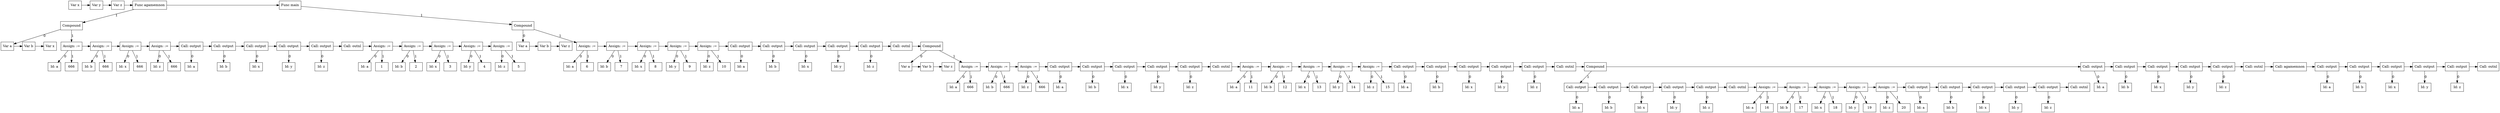 digraph G {
node0 [label="Var x"; shape=box];
subgraph SibNames_0 {
rankdir="LR"; rank="same";
node0 [label="Var x"; shape=box];
node1 [label="Var y"; shape=box];
node2 [label="Var z"; shape=box];
node45 [label="Func agamemnon"; shape=box];
node187 [label="Func main"; shape=box];
}

subgraph SibPtrs_0 {
rankdir="LR";
node0 -> node1;
node1 -> node2;
node2 -> node45;
node45 -> node187;
}

subgraph childNames_45 {
rankdir="LR"; rank="same"; ordering=out
node44 [label="Compound"; shape=box];
}

subgraph childPtrs_45 {
rankdir="TB";
node45 -> node44 [label="1"];
}

subgraph childNames_44 {
rankdir="LR"; rank="same"; ordering=out
node3 [label="Var a"; shape=box];
node8 [label="Assign: :="; shape=box];
}

subgraph childPtrs_44 {
rankdir="TB";
node44 -> node3 [label="0"];
node44 -> node8 [label="1"];
}

subgraph SibNames_3 {
rankdir="LR"; rank="same";
node3 [label="Var a"; shape=box];
node4 [label="Var b"; shape=box];
node5 [label="Var x"; shape=box];
}

subgraph SibPtrs_3 {
rankdir="LR";
node3 -> node4;
node4 -> node5;
}

subgraph childNames_8 {
rankdir="LR"; rank="same"; ordering=out
node6 [label="Id: a"; shape=box];
node7 [label="666"; shape=box];
}

subgraph childPtrs_8 {
rankdir="TB";
node8 -> node6 [label="0"];
node8 -> node7 [label="1"];
}

subgraph SibNames_8 {
rankdir="LR"; rank="same";
node8 [label="Assign: :="; shape=box];
node11 [label="Assign: :="; shape=box];
node14 [label="Assign: :="; shape=box];
node17 [label="Assign: :="; shape=box];
node19 [label="Call: output"; shape=box];
node21 [label="Call: output"; shape=box];
node23 [label="Call: output"; shape=box];
node25 [label="Call: output"; shape=box];
node27 [label="Call: output"; shape=box];
node28 [label="Call: outnl"; shape=box];
node31 [label="Assign: :="; shape=box];
node34 [label="Assign: :="; shape=box];
node37 [label="Assign: :="; shape=box];
node40 [label="Assign: :="; shape=box];
node43 [label="Assign: :="; shape=box];
}

subgraph SibPtrs_8 {
rankdir="LR";
node8 -> node11;
node11 -> node14;
node14 -> node17;
node17 -> node19;
node19 -> node21;
node21 -> node23;
node23 -> node25;
node25 -> node27;
node27 -> node28;
node28 -> node31;
node31 -> node34;
node34 -> node37;
node37 -> node40;
node40 -> node43;
}

subgraph childNames_11 {
rankdir="LR"; rank="same"; ordering=out
node9 [label="Id: b"; shape=box];
node10 [label="666"; shape=box];
}

subgraph childPtrs_11 {
rankdir="TB";
node11 -> node9 [label="0"];
node11 -> node10 [label="1"];
}

subgraph childNames_14 {
rankdir="LR"; rank="same"; ordering=out
node12 [label="Id: x"; shape=box];
node13 [label="666"; shape=box];
}

subgraph childPtrs_14 {
rankdir="TB";
node14 -> node12 [label="0"];
node14 -> node13 [label="1"];
}

subgraph childNames_17 {
rankdir="LR"; rank="same"; ordering=out
node15 [label="Id: z"; shape=box];
node16 [label="666"; shape=box];
}

subgraph childPtrs_17 {
rankdir="TB";
node17 -> node15 [label="0"];
node17 -> node16 [label="1"];
}

subgraph childNames_19 {
rankdir="LR"; rank="same"; ordering=out
node18 [label="Id: a"; shape=box];
}

subgraph childPtrs_19 {
rankdir="TB";
node19 -> node18 [label="0"];
}

subgraph childNames_21 {
rankdir="LR"; rank="same"; ordering=out
node20 [label="Id: b"; shape=box];
}

subgraph childPtrs_21 {
rankdir="TB";
node21 -> node20 [label="0"];
}

subgraph childNames_23 {
rankdir="LR"; rank="same"; ordering=out
node22 [label="Id: x"; shape=box];
}

subgraph childPtrs_23 {
rankdir="TB";
node23 -> node22 [label="0"];
}

subgraph childNames_25 {
rankdir="LR"; rank="same"; ordering=out
node24 [label="Id: y"; shape=box];
}

subgraph childPtrs_25 {
rankdir="TB";
node25 -> node24 [label="0"];
}

subgraph childNames_27 {
rankdir="LR"; rank="same"; ordering=out
node26 [label="Id: z"; shape=box];
}

subgraph childPtrs_27 {
rankdir="TB";
node27 -> node26 [label="0"];
}

subgraph childNames_31 {
rankdir="LR"; rank="same"; ordering=out
node29 [label="Id: a"; shape=box];
node30 [label="1"; shape=box];
}

subgraph childPtrs_31 {
rankdir="TB";
node31 -> node29 [label="0"];
node31 -> node30 [label="1"];
}

subgraph childNames_34 {
rankdir="LR"; rank="same"; ordering=out
node32 [label="Id: b"; shape=box];
node33 [label="2"; shape=box];
}

subgraph childPtrs_34 {
rankdir="TB";
node34 -> node32 [label="0"];
node34 -> node33 [label="1"];
}

subgraph childNames_37 {
rankdir="LR"; rank="same"; ordering=out
node35 [label="Id: x"; shape=box];
node36 [label="3"; shape=box];
}

subgraph childPtrs_37 {
rankdir="TB";
node37 -> node35 [label="0"];
node37 -> node36 [label="1"];
}

subgraph childNames_40 {
rankdir="LR"; rank="same"; ordering=out
node38 [label="Id: y"; shape=box];
node39 [label="4"; shape=box];
}

subgraph childPtrs_40 {
rankdir="TB";
node40 -> node38 [label="0"];
node40 -> node39 [label="1"];
}

subgraph childNames_43 {
rankdir="LR"; rank="same"; ordering=out
node41 [label="Id: z"; shape=box];
node42 [label="5"; shape=box];
}

subgraph childPtrs_43 {
rankdir="TB";
node43 -> node41 [label="0"];
node43 -> node42 [label="1"];
}

subgraph childNames_187 {
rankdir="LR"; rank="same"; ordering=out
node186 [label="Compound"; shape=box];
}

subgraph childPtrs_187 {
rankdir="TB";
node187 -> node186 [label="1"];
}

subgraph childNames_186 {
rankdir="LR"; rank="same"; ordering=out
node46 [label="Var a"; shape=box];
node51 [label="Assign: :="; shape=box];
}

subgraph childPtrs_186 {
rankdir="TB";
node186 -> node46 [label="0"];
node186 -> node51 [label="1"];
}

subgraph SibNames_46 {
rankdir="LR"; rank="same";
node46 [label="Var a"; shape=box];
node47 [label="Var b"; shape=box];
node48 [label="Var z"; shape=box];
}

subgraph SibPtrs_46 {
rankdir="LR";
node46 -> node47;
node47 -> node48;
}

subgraph childNames_51 {
rankdir="LR"; rank="same"; ordering=out
node49 [label="Id: a"; shape=box];
node50 [label="6"; shape=box];
}

subgraph childPtrs_51 {
rankdir="TB";
node51 -> node49 [label="0"];
node51 -> node50 [label="1"];
}

subgraph SibNames_51 {
rankdir="LR"; rank="same";
node51 [label="Assign: :="; shape=box];
node54 [label="Assign: :="; shape=box];
node57 [label="Assign: :="; shape=box];
node60 [label="Assign: :="; shape=box];
node63 [label="Assign: :="; shape=box];
node65 [label="Call: output"; shape=box];
node67 [label="Call: output"; shape=box];
node69 [label="Call: output"; shape=box];
node71 [label="Call: output"; shape=box];
node73 [label="Call: output"; shape=box];
node74 [label="Call: outnl"; shape=box];
node185 [label="Compound"; shape=box];
}

subgraph SibPtrs_51 {
rankdir="LR";
node51 -> node54;
node54 -> node57;
node57 -> node60;
node60 -> node63;
node63 -> node65;
node65 -> node67;
node67 -> node69;
node69 -> node71;
node71 -> node73;
node73 -> node74;
node74 -> node185;
}

subgraph childNames_54 {
rankdir="LR"; rank="same"; ordering=out
node52 [label="Id: b"; shape=box];
node53 [label="7"; shape=box];
}

subgraph childPtrs_54 {
rankdir="TB";
node54 -> node52 [label="0"];
node54 -> node53 [label="1"];
}

subgraph childNames_57 {
rankdir="LR"; rank="same"; ordering=out
node55 [label="Id: x"; shape=box];
node56 [label="8"; shape=box];
}

subgraph childPtrs_57 {
rankdir="TB";
node57 -> node55 [label="0"];
node57 -> node56 [label="1"];
}

subgraph childNames_60 {
rankdir="LR"; rank="same"; ordering=out
node58 [label="Id: y"; shape=box];
node59 [label="9"; shape=box];
}

subgraph childPtrs_60 {
rankdir="TB";
node60 -> node58 [label="0"];
node60 -> node59 [label="1"];
}

subgraph childNames_63 {
rankdir="LR"; rank="same"; ordering=out
node61 [label="Id: z"; shape=box];
node62 [label="10"; shape=box];
}

subgraph childPtrs_63 {
rankdir="TB";
node63 -> node61 [label="0"];
node63 -> node62 [label="1"];
}

subgraph childNames_65 {
rankdir="LR"; rank="same"; ordering=out
node64 [label="Id: a"; shape=box];
}

subgraph childPtrs_65 {
rankdir="TB";
node65 -> node64 [label="0"];
}

subgraph childNames_67 {
rankdir="LR"; rank="same"; ordering=out
node66 [label="Id: b"; shape=box];
}

subgraph childPtrs_67 {
rankdir="TB";
node67 -> node66 [label="0"];
}

subgraph childNames_69 {
rankdir="LR"; rank="same"; ordering=out
node68 [label="Id: x"; shape=box];
}

subgraph childPtrs_69 {
rankdir="TB";
node69 -> node68 [label="0"];
}

subgraph childNames_71 {
rankdir="LR"; rank="same"; ordering=out
node70 [label="Id: y"; shape=box];
}

subgraph childPtrs_71 {
rankdir="TB";
node71 -> node70 [label="0"];
}

subgraph childNames_73 {
rankdir="LR"; rank="same"; ordering=out
node72 [label="Id: z"; shape=box];
}

subgraph childPtrs_73 {
rankdir="TB";
node73 -> node72 [label="0"];
}

subgraph childNames_185 {
rankdir="LR"; rank="same"; ordering=out
node75 [label="Var a"; shape=box];
node80 [label="Assign: :="; shape=box];
}

subgraph childPtrs_185 {
rankdir="TB";
node185 -> node75 [label="0"];
node185 -> node80 [label="1"];
}

subgraph SibNames_75 {
rankdir="LR"; rank="same";
node75 [label="Var a"; shape=box];
node76 [label="Var b"; shape=box];
node77 [label="Var z"; shape=box];
}

subgraph SibPtrs_75 {
rankdir="LR";
node75 -> node76;
node76 -> node77;
}

subgraph childNames_80 {
rankdir="LR"; rank="same"; ordering=out
node78 [label="Id: a"; shape=box];
node79 [label="666"; shape=box];
}

subgraph childPtrs_80 {
rankdir="TB";
node80 -> node78 [label="0"];
node80 -> node79 [label="1"];
}

subgraph SibNames_80 {
rankdir="LR"; rank="same";
node80 [label="Assign: :="; shape=box];
node83 [label="Assign: :="; shape=box];
node86 [label="Assign: :="; shape=box];
node88 [label="Call: output"; shape=box];
node90 [label="Call: output"; shape=box];
node92 [label="Call: output"; shape=box];
node94 [label="Call: output"; shape=box];
node96 [label="Call: output"; shape=box];
node97 [label="Call: outnl"; shape=box];
node100 [label="Assign: :="; shape=box];
node103 [label="Assign: :="; shape=box];
node106 [label="Assign: :="; shape=box];
node109 [label="Assign: :="; shape=box];
node112 [label="Assign: :="; shape=box];
node114 [label="Call: output"; shape=box];
node116 [label="Call: output"; shape=box];
node118 [label="Call: output"; shape=box];
node120 [label="Call: output"; shape=box];
node122 [label="Call: output"; shape=box];
node123 [label="Call: outnl"; shape=box];
node161 [label="Compound"; shape=box];
node163 [label="Call: output"; shape=box];
node165 [label="Call: output"; shape=box];
node167 [label="Call: output"; shape=box];
node169 [label="Call: output"; shape=box];
node171 [label="Call: output"; shape=box];
node172 [label="Call: outnl"; shape=box];
node173 [label="Call: agamemnon"; shape=box];
node175 [label="Call: output"; shape=box];
node177 [label="Call: output"; shape=box];
node179 [label="Call: output"; shape=box];
node181 [label="Call: output"; shape=box];
node183 [label="Call: output"; shape=box];
node184 [label="Call: outnl"; shape=box];
}

subgraph SibPtrs_80 {
rankdir="LR";
node80 -> node83;
node83 -> node86;
node86 -> node88;
node88 -> node90;
node90 -> node92;
node92 -> node94;
node94 -> node96;
node96 -> node97;
node97 -> node100;
node100 -> node103;
node103 -> node106;
node106 -> node109;
node109 -> node112;
node112 -> node114;
node114 -> node116;
node116 -> node118;
node118 -> node120;
node120 -> node122;
node122 -> node123;
node123 -> node161;
node161 -> node163;
node163 -> node165;
node165 -> node167;
node167 -> node169;
node169 -> node171;
node171 -> node172;
node172 -> node173;
node173 -> node175;
node175 -> node177;
node177 -> node179;
node179 -> node181;
node181 -> node183;
node183 -> node184;
}

subgraph childNames_83 {
rankdir="LR"; rank="same"; ordering=out
node81 [label="Id: b"; shape=box];
node82 [label="666"; shape=box];
}

subgraph childPtrs_83 {
rankdir="TB";
node83 -> node81 [label="0"];
node83 -> node82 [label="1"];
}

subgraph childNames_86 {
rankdir="LR"; rank="same"; ordering=out
node84 [label="Id: z"; shape=box];
node85 [label="666"; shape=box];
}

subgraph childPtrs_86 {
rankdir="TB";
node86 -> node84 [label="0"];
node86 -> node85 [label="1"];
}

subgraph childNames_88 {
rankdir="LR"; rank="same"; ordering=out
node87 [label="Id: a"; shape=box];
}

subgraph childPtrs_88 {
rankdir="TB";
node88 -> node87 [label="0"];
}

subgraph childNames_90 {
rankdir="LR"; rank="same"; ordering=out
node89 [label="Id: b"; shape=box];
}

subgraph childPtrs_90 {
rankdir="TB";
node90 -> node89 [label="0"];
}

subgraph childNames_92 {
rankdir="LR"; rank="same"; ordering=out
node91 [label="Id: x"; shape=box];
}

subgraph childPtrs_92 {
rankdir="TB";
node92 -> node91 [label="0"];
}

subgraph childNames_94 {
rankdir="LR"; rank="same"; ordering=out
node93 [label="Id: y"; shape=box];
}

subgraph childPtrs_94 {
rankdir="TB";
node94 -> node93 [label="0"];
}

subgraph childNames_96 {
rankdir="LR"; rank="same"; ordering=out
node95 [label="Id: z"; shape=box];
}

subgraph childPtrs_96 {
rankdir="TB";
node96 -> node95 [label="0"];
}

subgraph childNames_100 {
rankdir="LR"; rank="same"; ordering=out
node98 [label="Id: a"; shape=box];
node99 [label="11"; shape=box];
}

subgraph childPtrs_100 {
rankdir="TB";
node100 -> node98 [label="0"];
node100 -> node99 [label="1"];
}

subgraph childNames_103 {
rankdir="LR"; rank="same"; ordering=out
node101 [label="Id: b"; shape=box];
node102 [label="12"; shape=box];
}

subgraph childPtrs_103 {
rankdir="TB";
node103 -> node101 [label="0"];
node103 -> node102 [label="1"];
}

subgraph childNames_106 {
rankdir="LR"; rank="same"; ordering=out
node104 [label="Id: x"; shape=box];
node105 [label="13"; shape=box];
}

subgraph childPtrs_106 {
rankdir="TB";
node106 -> node104 [label="0"];
node106 -> node105 [label="1"];
}

subgraph childNames_109 {
rankdir="LR"; rank="same"; ordering=out
node107 [label="Id: y"; shape=box];
node108 [label="14"; shape=box];
}

subgraph childPtrs_109 {
rankdir="TB";
node109 -> node107 [label="0"];
node109 -> node108 [label="1"];
}

subgraph childNames_112 {
rankdir="LR"; rank="same"; ordering=out
node110 [label="Id: z"; shape=box];
node111 [label="15"; shape=box];
}

subgraph childPtrs_112 {
rankdir="TB";
node112 -> node110 [label="0"];
node112 -> node111 [label="1"];
}

subgraph childNames_114 {
rankdir="LR"; rank="same"; ordering=out
node113 [label="Id: a"; shape=box];
}

subgraph childPtrs_114 {
rankdir="TB";
node114 -> node113 [label="0"];
}

subgraph childNames_116 {
rankdir="LR"; rank="same"; ordering=out
node115 [label="Id: b"; shape=box];
}

subgraph childPtrs_116 {
rankdir="TB";
node116 -> node115 [label="0"];
}

subgraph childNames_118 {
rankdir="LR"; rank="same"; ordering=out
node117 [label="Id: x"; shape=box];
}

subgraph childPtrs_118 {
rankdir="TB";
node118 -> node117 [label="0"];
}

subgraph childNames_120 {
rankdir="LR"; rank="same"; ordering=out
node119 [label="Id: y"; shape=box];
}

subgraph childPtrs_120 {
rankdir="TB";
node120 -> node119 [label="0"];
}

subgraph childNames_122 {
rankdir="LR"; rank="same"; ordering=out
node121 [label="Id: z"; shape=box];
}

subgraph childPtrs_122 {
rankdir="TB";
node122 -> node121 [label="0"];
}

subgraph childNames_161 {
rankdir="LR"; rank="same"; ordering=out
node125 [label="Call: output"; shape=box];
}

subgraph childPtrs_161 {
rankdir="TB";
node161 -> node125 [label="1"];
}

subgraph childNames_125 {
rankdir="LR"; rank="same"; ordering=out
node124 [label="Id: a"; shape=box];
}

subgraph childPtrs_125 {
rankdir="TB";
node125 -> node124 [label="0"];
}

subgraph SibNames_125 {
rankdir="LR"; rank="same";
node125 [label="Call: output"; shape=box];
node127 [label="Call: output"; shape=box];
node129 [label="Call: output"; shape=box];
node131 [label="Call: output"; shape=box];
node133 [label="Call: output"; shape=box];
node134 [label="Call: outnl"; shape=box];
node137 [label="Assign: :="; shape=box];
node140 [label="Assign: :="; shape=box];
node143 [label="Assign: :="; shape=box];
node146 [label="Assign: :="; shape=box];
node149 [label="Assign: :="; shape=box];
node151 [label="Call: output"; shape=box];
node153 [label="Call: output"; shape=box];
node155 [label="Call: output"; shape=box];
node157 [label="Call: output"; shape=box];
node159 [label="Call: output"; shape=box];
node160 [label="Call: outnl"; shape=box];
}

subgraph SibPtrs_125 {
rankdir="LR";
node125 -> node127;
node127 -> node129;
node129 -> node131;
node131 -> node133;
node133 -> node134;
node134 -> node137;
node137 -> node140;
node140 -> node143;
node143 -> node146;
node146 -> node149;
node149 -> node151;
node151 -> node153;
node153 -> node155;
node155 -> node157;
node157 -> node159;
node159 -> node160;
}

subgraph childNames_127 {
rankdir="LR"; rank="same"; ordering=out
node126 [label="Id: b"; shape=box];
}

subgraph childPtrs_127 {
rankdir="TB";
node127 -> node126 [label="0"];
}

subgraph childNames_129 {
rankdir="LR"; rank="same"; ordering=out
node128 [label="Id: x"; shape=box];
}

subgraph childPtrs_129 {
rankdir="TB";
node129 -> node128 [label="0"];
}

subgraph childNames_131 {
rankdir="LR"; rank="same"; ordering=out
node130 [label="Id: y"; shape=box];
}

subgraph childPtrs_131 {
rankdir="TB";
node131 -> node130 [label="0"];
}

subgraph childNames_133 {
rankdir="LR"; rank="same"; ordering=out
node132 [label="Id: z"; shape=box];
}

subgraph childPtrs_133 {
rankdir="TB";
node133 -> node132 [label="0"];
}

subgraph childNames_137 {
rankdir="LR"; rank="same"; ordering=out
node135 [label="Id: a"; shape=box];
node136 [label="16"; shape=box];
}

subgraph childPtrs_137 {
rankdir="TB";
node137 -> node135 [label="0"];
node137 -> node136 [label="1"];
}

subgraph childNames_140 {
rankdir="LR"; rank="same"; ordering=out
node138 [label="Id: b"; shape=box];
node139 [label="17"; shape=box];
}

subgraph childPtrs_140 {
rankdir="TB";
node140 -> node138 [label="0"];
node140 -> node139 [label="1"];
}

subgraph childNames_143 {
rankdir="LR"; rank="same"; ordering=out
node141 [label="Id: x"; shape=box];
node142 [label="18"; shape=box];
}

subgraph childPtrs_143 {
rankdir="TB";
node143 -> node141 [label="0"];
node143 -> node142 [label="1"];
}

subgraph childNames_146 {
rankdir="LR"; rank="same"; ordering=out
node144 [label="Id: y"; shape=box];
node145 [label="19"; shape=box];
}

subgraph childPtrs_146 {
rankdir="TB";
node146 -> node144 [label="0"];
node146 -> node145 [label="1"];
}

subgraph childNames_149 {
rankdir="LR"; rank="same"; ordering=out
node147 [label="Id: z"; shape=box];
node148 [label="20"; shape=box];
}

subgraph childPtrs_149 {
rankdir="TB";
node149 -> node147 [label="0"];
node149 -> node148 [label="1"];
}

subgraph childNames_151 {
rankdir="LR"; rank="same"; ordering=out
node150 [label="Id: a"; shape=box];
}

subgraph childPtrs_151 {
rankdir="TB";
node151 -> node150 [label="0"];
}

subgraph childNames_153 {
rankdir="LR"; rank="same"; ordering=out
node152 [label="Id: b"; shape=box];
}

subgraph childPtrs_153 {
rankdir="TB";
node153 -> node152 [label="0"];
}

subgraph childNames_155 {
rankdir="LR"; rank="same"; ordering=out
node154 [label="Id: x"; shape=box];
}

subgraph childPtrs_155 {
rankdir="TB";
node155 -> node154 [label="0"];
}

subgraph childNames_157 {
rankdir="LR"; rank="same"; ordering=out
node156 [label="Id: y"; shape=box];
}

subgraph childPtrs_157 {
rankdir="TB";
node157 -> node156 [label="0"];
}

subgraph childNames_159 {
rankdir="LR"; rank="same"; ordering=out
node158 [label="Id: z"; shape=box];
}

subgraph childPtrs_159 {
rankdir="TB";
node159 -> node158 [label="0"];
}

subgraph childNames_163 {
rankdir="LR"; rank="same"; ordering=out
node162 [label="Id: a"; shape=box];
}

subgraph childPtrs_163 {
rankdir="TB";
node163 -> node162 [label="0"];
}

subgraph childNames_165 {
rankdir="LR"; rank="same"; ordering=out
node164 [label="Id: b"; shape=box];
}

subgraph childPtrs_165 {
rankdir="TB";
node165 -> node164 [label="0"];
}

subgraph childNames_167 {
rankdir="LR"; rank="same"; ordering=out
node166 [label="Id: x"; shape=box];
}

subgraph childPtrs_167 {
rankdir="TB";
node167 -> node166 [label="0"];
}

subgraph childNames_169 {
rankdir="LR"; rank="same"; ordering=out
node168 [label="Id: y"; shape=box];
}

subgraph childPtrs_169 {
rankdir="TB";
node169 -> node168 [label="0"];
}

subgraph childNames_171 {
rankdir="LR"; rank="same"; ordering=out
node170 [label="Id: z"; shape=box];
}

subgraph childPtrs_171 {
rankdir="TB";
node171 -> node170 [label="0"];
}

subgraph childNames_175 {
rankdir="LR"; rank="same"; ordering=out
node174 [label="Id: a"; shape=box];
}

subgraph childPtrs_175 {
rankdir="TB";
node175 -> node174 [label="0"];
}

subgraph childNames_177 {
rankdir="LR"; rank="same"; ordering=out
node176 [label="Id: b"; shape=box];
}

subgraph childPtrs_177 {
rankdir="TB";
node177 -> node176 [label="0"];
}

subgraph childNames_179 {
rankdir="LR"; rank="same"; ordering=out
node178 [label="Id: x"; shape=box];
}

subgraph childPtrs_179 {
rankdir="TB";
node179 -> node178 [label="0"];
}

subgraph childNames_181 {
rankdir="LR"; rank="same"; ordering=out
node180 [label="Id: y"; shape=box];
}

subgraph childPtrs_181 {
rankdir="TB";
node181 -> node180 [label="0"];
}

subgraph childNames_183 {
rankdir="LR"; rank="same"; ordering=out
node182 [label="Id: z"; shape=box];
}

subgraph childPtrs_183 {
rankdir="TB";
node183 -> node182 [label="0"];
}

}
